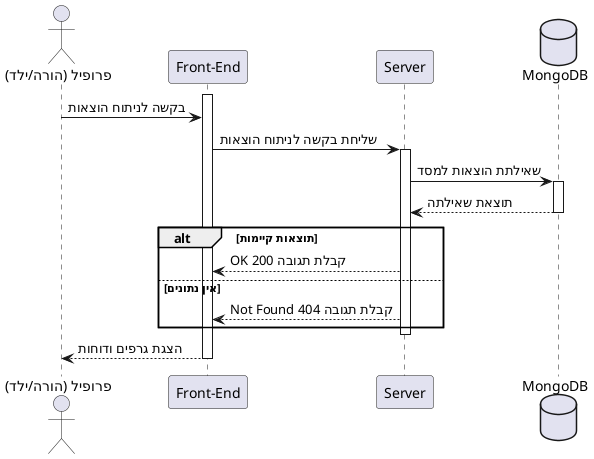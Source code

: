 @startuml analyzeExpensesSeq
actor "פרופיל (הורה/ילד)" as Parent
participant "Front-End" as FE
participant "Server" as S
database "MongoDB" as DB

activate FE
Parent -> FE : בקשה לניתוח הוצאות
FE -> S : שליחת בקשה לניתוח הוצאות
activate S

S -> DB : שאילתת הוצאות למסד
activate DB
DB --> S : תוצאת שאילתה
deactivate DB

alt תוצאות קיימות
    S --> FE : קבלת תגובה 200 OK
else אין נתונים
    S --> FE : קבלת תגובה 404 Not Found
end
deactivate S

FE --> Parent : הצגת גרפים ודוחות
deactivate FE
@enduml
